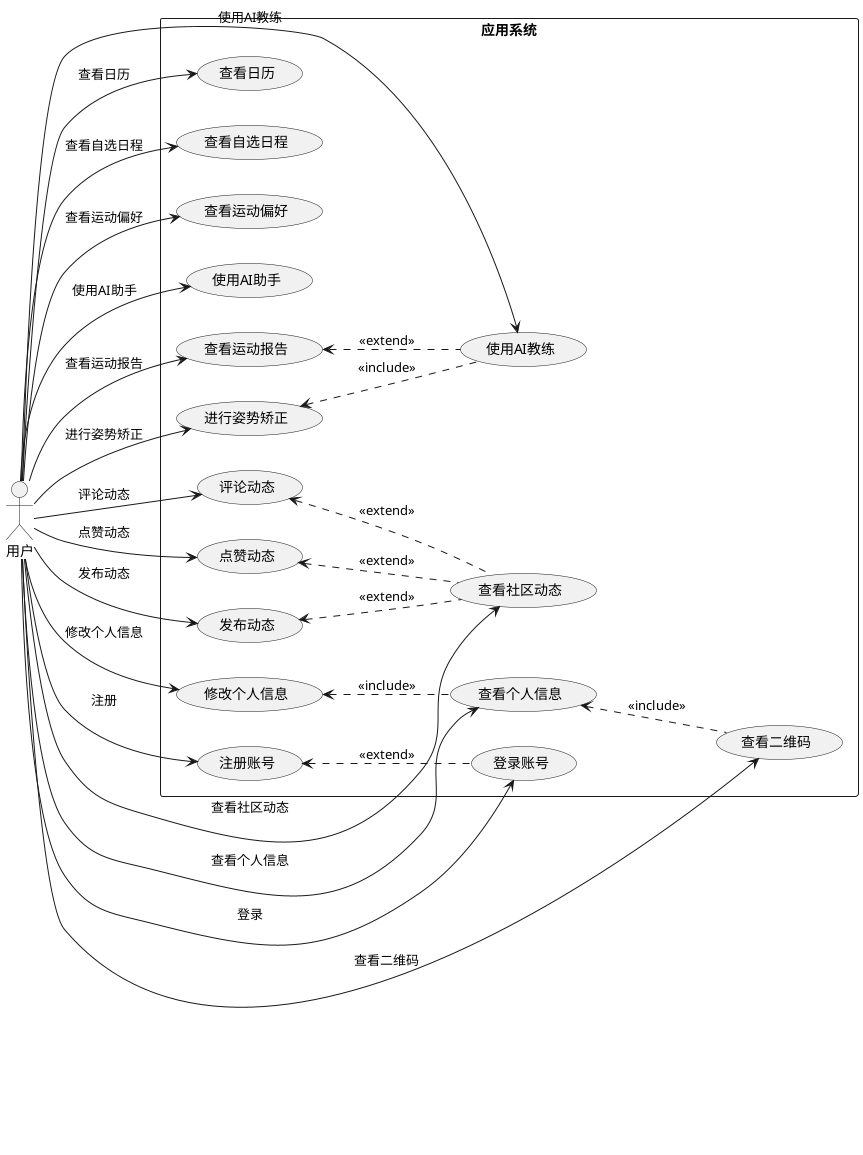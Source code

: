 @startuml
left to right direction

actor 用户 as User

rectangle "应用系统" {
    usecase "注册账号" as UC1
    usecase "登录账号" as UC2
    usecase "查看个人信息" as UC3
    usecase "修改个人信息" as UC4
    usecase "查看二维码" as UC5
    usecase "查看社区动态" as UC6
    usecase "发布动态" as UC7
    usecase "点赞动态" as UC8
    usecase "评论动态" as UC9
    usecase "查看日历" as UC10
    usecase "查看自选日程" as UC11
    usecase "查看运动偏好" as UC12
    usecase "使用AI助手" as UC13
    usecase "使用AI教练" as UC14
    usecase "进行姿势矫正" as UC15
    usecase "查看运动报告" as UC16

    ' 用例扩展和包含关系
    UC2 .u.> UC1 : <<extend>>
    UC3 .u.> UC4 : <<include>>
    UC5 .u.> UC3 : <<include>>
    UC6 .u.> UC7 : <<extend>>
    UC6 .u.> UC8 : <<extend>>
    UC6 .u.> UC9 : <<extend>>
    UC14 .u.> UC15 : <<include>>
    UC14 .u.> UC16 : <<extend>>
}

User --> UC1 : 注册
User --> UC2 : 登录
User --> UC3 : 查看个人信息
User --> UC4 : 修改个人信息
User --> UC5 : 查看二维码
User --> UC6 : 查看社区动态
User --> UC7 : 发布动态
User --> UC8 : 点赞动态
User --> UC9 : 评论动态
User --> UC10 : 查看日历
User --> UC11 : 查看自选日程
User --> UC12 : 查看运动偏好
User --> UC13 : 使用AI助手
User --> UC14 : 使用AI教练
User --> UC15 : 进行姿势矫正
User --> UC16 : 查看运动报告

@enduml
